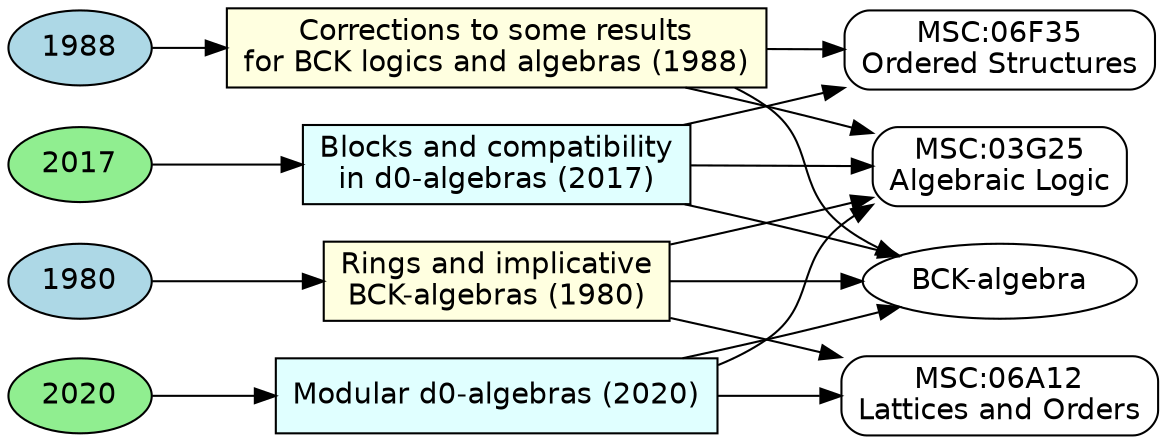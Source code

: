 digraph MissingCitations {
    rankdir=LR;
    node [shape=box, style=filled, fillcolor=lightgray, fontname="Helvetica"];

    // Years
    "1980" [shape=ellipse, fillcolor=lightblue];
    // "1987" [shape=ellipse, fillcolor=lightblue];
    "1988" [shape=ellipse, fillcolor=lightblue];
    "2017" [shape=ellipse, fillcolor=lightgreen];
    "2020" [shape=ellipse, fillcolor=lightgreen];

    // Older papers
    "P1" [label="Corrections to some results\nfor BCK logics and algebras (1988)", fillcolor=lightyellow];
    "P3" [label="Rings and implicative\nBCK-algebras (1980)", fillcolor=lightyellow];
    // "P4" [label="On ideal and congruence lattices\nof BCK-semilattices (1987)", fillcolor=lightyellow];

    // Newer papers
    "P2" [label="Blocks and compatibility\nin d0-algebras (2017)", fillcolor=lightcyan];
    "P5" [label="Modular d0-algebras (2020)", fillcolor=lightcyan];

    // Shared MSC and Keywords nodes
    "MSC_03G25" [label="MSC:03G25\nAlgebraic Logic", shape=box, style=rounded, fillcolor=white];
    "MSC_06F35" [label="MSC:06F35\nOrdered Structures", shape=box, style=rounded,  fillcolor=white];
    "MSC_06A12" [label="MSC:06A12\nLattices and Orders", shape=box, style=rounded, fillcolor=white];
    "KW_BCKalgebra" [label="BCK-algebra", shape=ellipse, fillcolor=white];

    // Year to paper edges
    "1988" -> "P1";
    "1980" -> "P3";
    // "1987" -> "P4";
    "2017" -> "P2";
    "2020" -> "P5";

    // Papers to MSC/Keyword nodes
    // P1 (1988)
    "P1" -> "MSC_03G25";
    "P1" -> "MSC_06F35";
    "P1" -> "KW_BCKalgebra";

    // P3 (1980)
    "P3" -> "MSC_03G25";
    "P3" -> "MSC_06A12";
    "P3" -> "KW_BCKalgebra";

    // // P4 (1987)
    // "P4" -> "MSC_03G25";
    // "P4" -> "MSC_06A12";
    // "P4" -> "KW_BCKalgebra";

    // P2 (2017)
    "P2" -> "MSC_03G25";
    "P2" -> "MSC_06F35";
    "P2" -> "KW_BCKalgebra";

    // P5 (2020)
    "P5" -> "MSC_03G25";
    "P5" -> "MSC_06A12";
    "P5" -> "KW_BCKalgebra";

    // // Suggested missing citation edges (dashed red)
    // edge [style=dashed, color=red];
    // "P1" -> "P2";
    // "P3" -> "P2";
    // "P4" -> "P5";
}

###

digraph MissingCitations {
    rankdir=LR;
    node [shape=box, style=filled, fillcolor=lightgray, fontname="Helvetica"];

    // Years
    // "1980" [shape=ellipse, fillcolor=lightblue];
    "1983" [shape=ellipse, fillcolor=lightblue];
    "1988" [shape=ellipse, fillcolor=lightblue];
    "2022" [shape=ellipse, fillcolor=lightgreen];
    "2023" [shape=ellipse, fillcolor=lightgreen];

    // Papers (older)
    "P1" [label="A type of finite \nproper BCI-algebras", fillcolor=lightyellow];
    "P2" [label="Iséki's condition (C) \nand commutative BCK-algebras)", fillcolor=lightyellow];
    "P3" [label="BCK and related algebras \nand their corresponding logics", fillcolor=lightyellow];

    // Papers (newer)
    "P4" [label="Connections between commutative \nrings and some algebras of logic", fillcolor=lightcyan];
    "P5" [label="Modal operators on L-algebras", fillcolor=lightcyan];

    // MSC and Keywords (shared nodes)
    "MSC_03G25" [label="MSC:03G25", shape=ellipse, fillcolor=white];
    "KW_BCKalgebra" [label="BCK-algebra", shape=ellipse, fillcolor=white];
    
        // Shared MSCs/Keywords
    "P1" -> "MSC_03G25";
    "P2" -> "MSC_03G25";
    "P3" -> "MSC_03G25";
    "P1" -> "KW_BCKalgebra";
    "P2" -> "KW_BCKalgebra";
    "P3" -> "KW_BCKalgebra";
    "P4" -> "MSC_03G25";
    "P5" -> "MSC_03G25";
    "P4" -> "KW_BCKalgebra";
    "P5" -> "KW_BCKalgebra";

    // Year links
    "1988" -> "P1";
    "1983" -> "P2";
    "1983" -> "P3";
    "2022" -> "P4";
    "2023" -> "P5";


    // Suggested citation edges (should have cited)
    edge [style=dashed, color=red];
    "P1" -> "P4";
    "P1" -> "P5";
    "P2" -> "P5";
    "P3" -> "P5";
}


